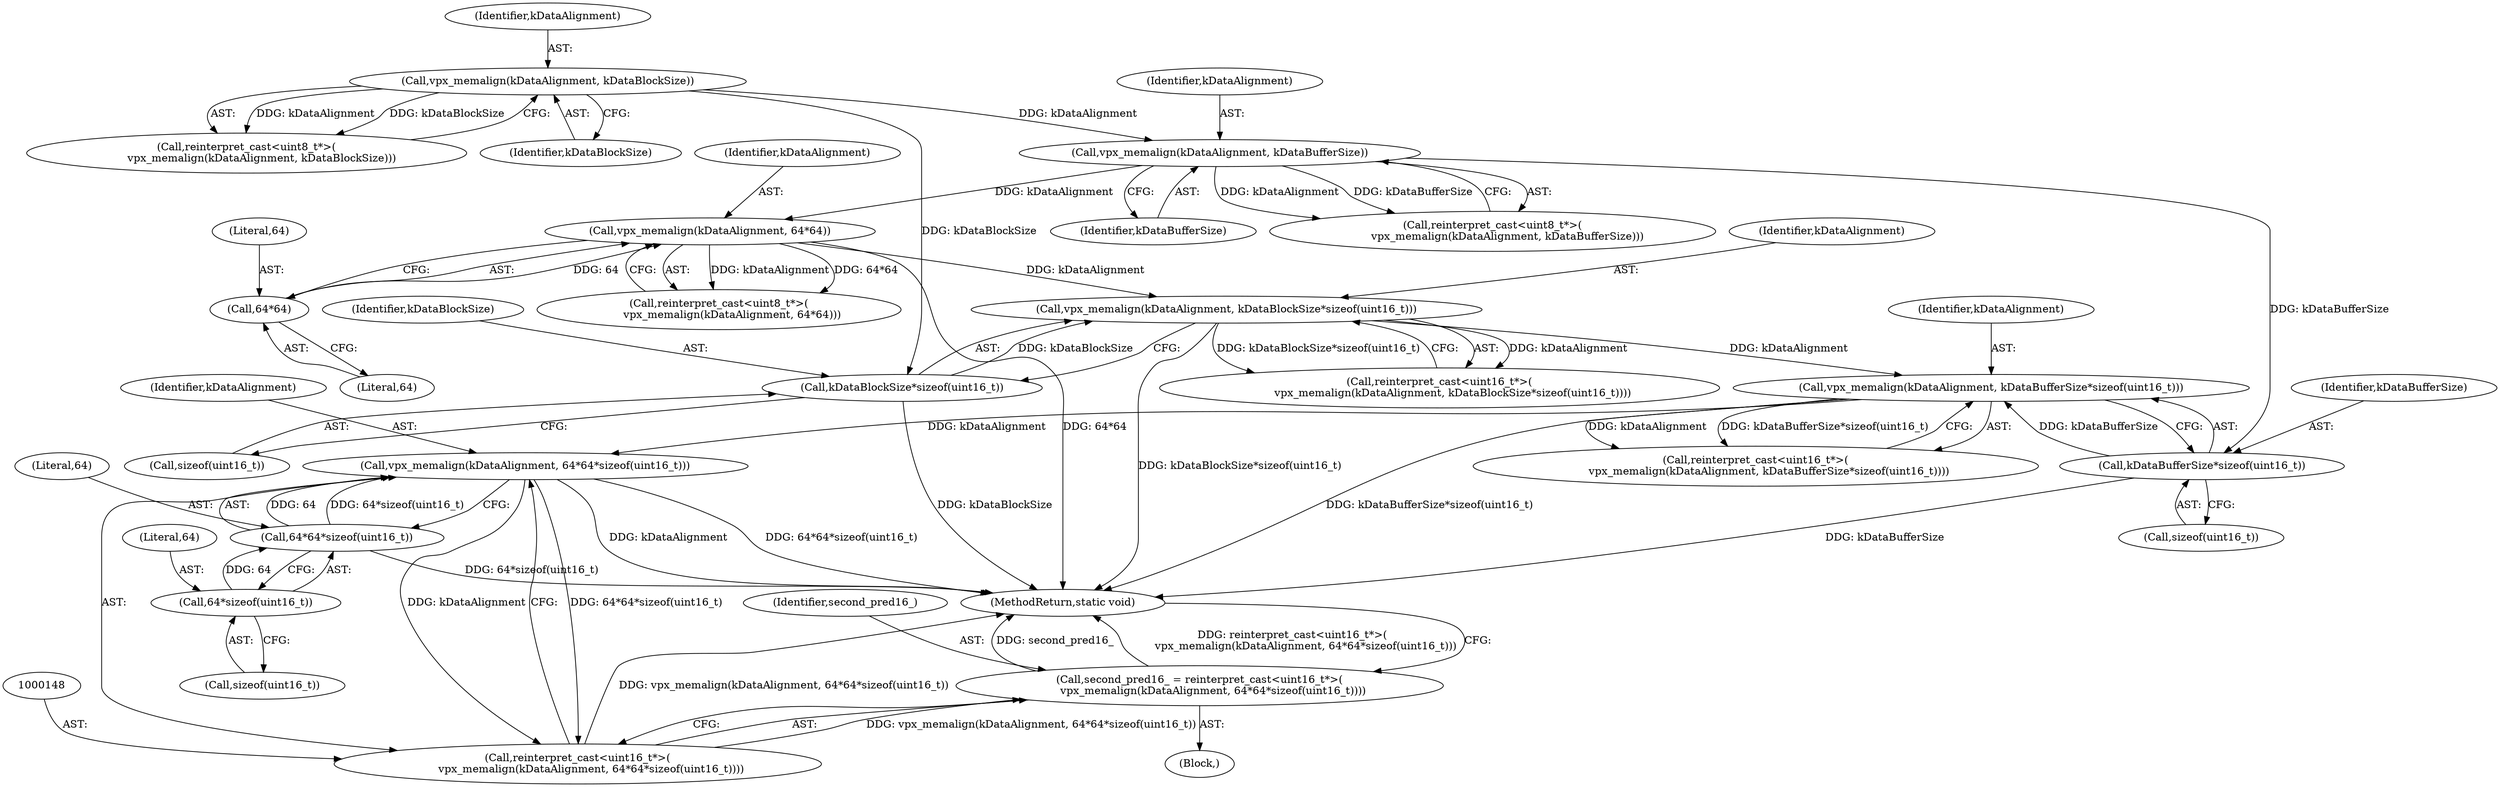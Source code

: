 digraph "0_Android_5a9753fca56f0eeb9f61e342b2fccffc364f9426_103@API" {
"1000149" [label="(Call,vpx_memalign(kDataAlignment, 64*64*sizeof(uint16_t)))"];
"1000139" [label="(Call,vpx_memalign(kDataAlignment, kDataBufferSize*sizeof(uint16_t)))"];
"1000129" [label="(Call,vpx_memalign(kDataAlignment, kDataBlockSize*sizeof(uint16_t)))"];
"1000120" [label="(Call,vpx_memalign(kDataAlignment, 64*64))"];
"1000113" [label="(Call,vpx_memalign(kDataAlignment, kDataBufferSize))"];
"1000106" [label="(Call,vpx_memalign(kDataAlignment, kDataBlockSize))"];
"1000122" [label="(Call,64*64)"];
"1000131" [label="(Call,kDataBlockSize*sizeof(uint16_t))"];
"1000141" [label="(Call,kDataBufferSize*sizeof(uint16_t))"];
"1000151" [label="(Call,64*64*sizeof(uint16_t))"];
"1000153" [label="(Call,64*sizeof(uint16_t))"];
"1000147" [label="(Call,reinterpret_cast<uint16_t*>(\n        vpx_memalign(kDataAlignment, 64*64*sizeof(uint16_t))))"];
"1000145" [label="(Call,second_pred16_ = reinterpret_cast<uint16_t*>(\n        vpx_memalign(kDataAlignment, 64*64*sizeof(uint16_t))))"];
"1000140" [label="(Identifier,kDataAlignment)"];
"1000127" [label="(Call,reinterpret_cast<uint16_t*>(\n        vpx_memalign(kDataAlignment, kDataBlockSize*sizeof(uint16_t))))"];
"1000154" [label="(Literal,64)"];
"1000141" [label="(Call,kDataBufferSize*sizeof(uint16_t))"];
"1000131" [label="(Call,kDataBlockSize*sizeof(uint16_t))"];
"1000104" [label="(Call,reinterpret_cast<uint8_t*>(\n         vpx_memalign(kDataAlignment, kDataBlockSize)))"];
"1000143" [label="(Call,sizeof(uint16_t))"];
"1000107" [label="(Identifier,kDataAlignment)"];
"1000155" [label="(Call,sizeof(uint16_t))"];
"1000108" [label="(Identifier,kDataBlockSize)"];
"1000146" [label="(Identifier,second_pred16_)"];
"1000123" [label="(Literal,64)"];
"1000113" [label="(Call,vpx_memalign(kDataAlignment, kDataBufferSize))"];
"1000124" [label="(Literal,64)"];
"1000149" [label="(Call,vpx_memalign(kDataAlignment, 64*64*sizeof(uint16_t)))"];
"1000152" [label="(Literal,64)"];
"1000147" [label="(Call,reinterpret_cast<uint16_t*>(\n        vpx_memalign(kDataAlignment, 64*64*sizeof(uint16_t))))"];
"1000114" [label="(Identifier,kDataAlignment)"];
"1000121" [label="(Identifier,kDataAlignment)"];
"1000111" [label="(Call,reinterpret_cast<uint8_t*>(\n         vpx_memalign(kDataAlignment, kDataBufferSize)))"];
"1000157" [label="(MethodReturn,static void)"];
"1000118" [label="(Call,reinterpret_cast<uint8_t*>(\n        vpx_memalign(kDataAlignment, 64*64)))"];
"1000129" [label="(Call,vpx_memalign(kDataAlignment, kDataBlockSize*sizeof(uint16_t)))"];
"1000106" [label="(Call,vpx_memalign(kDataAlignment, kDataBlockSize))"];
"1000145" [label="(Call,second_pred16_ = reinterpret_cast<uint16_t*>(\n        vpx_memalign(kDataAlignment, 64*64*sizeof(uint16_t))))"];
"1000137" [label="(Call,reinterpret_cast<uint16_t*>(\n        vpx_memalign(kDataAlignment, kDataBufferSize*sizeof(uint16_t))))"];
"1000139" [label="(Call,vpx_memalign(kDataAlignment, kDataBufferSize*sizeof(uint16_t)))"];
"1000101" [label="(Block,)"];
"1000132" [label="(Identifier,kDataBlockSize)"];
"1000120" [label="(Call,vpx_memalign(kDataAlignment, 64*64))"];
"1000115" [label="(Identifier,kDataBufferSize)"];
"1000153" [label="(Call,64*sizeof(uint16_t))"];
"1000130" [label="(Identifier,kDataAlignment)"];
"1000133" [label="(Call,sizeof(uint16_t))"];
"1000142" [label="(Identifier,kDataBufferSize)"];
"1000151" [label="(Call,64*64*sizeof(uint16_t))"];
"1000150" [label="(Identifier,kDataAlignment)"];
"1000122" [label="(Call,64*64)"];
"1000149" -> "1000147"  [label="AST: "];
"1000149" -> "1000151"  [label="CFG: "];
"1000150" -> "1000149"  [label="AST: "];
"1000151" -> "1000149"  [label="AST: "];
"1000147" -> "1000149"  [label="CFG: "];
"1000149" -> "1000157"  [label="DDG: 64*64*sizeof(uint16_t)"];
"1000149" -> "1000157"  [label="DDG: kDataAlignment"];
"1000149" -> "1000147"  [label="DDG: kDataAlignment"];
"1000149" -> "1000147"  [label="DDG: 64*64*sizeof(uint16_t)"];
"1000139" -> "1000149"  [label="DDG: kDataAlignment"];
"1000151" -> "1000149"  [label="DDG: 64"];
"1000151" -> "1000149"  [label="DDG: 64*sizeof(uint16_t)"];
"1000139" -> "1000137"  [label="AST: "];
"1000139" -> "1000141"  [label="CFG: "];
"1000140" -> "1000139"  [label="AST: "];
"1000141" -> "1000139"  [label="AST: "];
"1000137" -> "1000139"  [label="CFG: "];
"1000139" -> "1000157"  [label="DDG: kDataBufferSize*sizeof(uint16_t)"];
"1000139" -> "1000137"  [label="DDG: kDataAlignment"];
"1000139" -> "1000137"  [label="DDG: kDataBufferSize*sizeof(uint16_t)"];
"1000129" -> "1000139"  [label="DDG: kDataAlignment"];
"1000141" -> "1000139"  [label="DDG: kDataBufferSize"];
"1000129" -> "1000127"  [label="AST: "];
"1000129" -> "1000131"  [label="CFG: "];
"1000130" -> "1000129"  [label="AST: "];
"1000131" -> "1000129"  [label="AST: "];
"1000127" -> "1000129"  [label="CFG: "];
"1000129" -> "1000157"  [label="DDG: kDataBlockSize*sizeof(uint16_t)"];
"1000129" -> "1000127"  [label="DDG: kDataAlignment"];
"1000129" -> "1000127"  [label="DDG: kDataBlockSize*sizeof(uint16_t)"];
"1000120" -> "1000129"  [label="DDG: kDataAlignment"];
"1000131" -> "1000129"  [label="DDG: kDataBlockSize"];
"1000120" -> "1000118"  [label="AST: "];
"1000120" -> "1000122"  [label="CFG: "];
"1000121" -> "1000120"  [label="AST: "];
"1000122" -> "1000120"  [label="AST: "];
"1000118" -> "1000120"  [label="CFG: "];
"1000120" -> "1000157"  [label="DDG: 64*64"];
"1000120" -> "1000118"  [label="DDG: kDataAlignment"];
"1000120" -> "1000118"  [label="DDG: 64*64"];
"1000113" -> "1000120"  [label="DDG: kDataAlignment"];
"1000122" -> "1000120"  [label="DDG: 64"];
"1000113" -> "1000111"  [label="AST: "];
"1000113" -> "1000115"  [label="CFG: "];
"1000114" -> "1000113"  [label="AST: "];
"1000115" -> "1000113"  [label="AST: "];
"1000111" -> "1000113"  [label="CFG: "];
"1000113" -> "1000111"  [label="DDG: kDataAlignment"];
"1000113" -> "1000111"  [label="DDG: kDataBufferSize"];
"1000106" -> "1000113"  [label="DDG: kDataAlignment"];
"1000113" -> "1000141"  [label="DDG: kDataBufferSize"];
"1000106" -> "1000104"  [label="AST: "];
"1000106" -> "1000108"  [label="CFG: "];
"1000107" -> "1000106"  [label="AST: "];
"1000108" -> "1000106"  [label="AST: "];
"1000104" -> "1000106"  [label="CFG: "];
"1000106" -> "1000104"  [label="DDG: kDataAlignment"];
"1000106" -> "1000104"  [label="DDG: kDataBlockSize"];
"1000106" -> "1000131"  [label="DDG: kDataBlockSize"];
"1000122" -> "1000124"  [label="CFG: "];
"1000123" -> "1000122"  [label="AST: "];
"1000124" -> "1000122"  [label="AST: "];
"1000131" -> "1000133"  [label="CFG: "];
"1000132" -> "1000131"  [label="AST: "];
"1000133" -> "1000131"  [label="AST: "];
"1000131" -> "1000157"  [label="DDG: kDataBlockSize"];
"1000141" -> "1000143"  [label="CFG: "];
"1000142" -> "1000141"  [label="AST: "];
"1000143" -> "1000141"  [label="AST: "];
"1000141" -> "1000157"  [label="DDG: kDataBufferSize"];
"1000151" -> "1000153"  [label="CFG: "];
"1000152" -> "1000151"  [label="AST: "];
"1000153" -> "1000151"  [label="AST: "];
"1000151" -> "1000157"  [label="DDG: 64*sizeof(uint16_t)"];
"1000153" -> "1000151"  [label="DDG: 64"];
"1000153" -> "1000155"  [label="CFG: "];
"1000154" -> "1000153"  [label="AST: "];
"1000155" -> "1000153"  [label="AST: "];
"1000147" -> "1000145"  [label="AST: "];
"1000148" -> "1000147"  [label="AST: "];
"1000145" -> "1000147"  [label="CFG: "];
"1000147" -> "1000157"  [label="DDG: vpx_memalign(kDataAlignment, 64*64*sizeof(uint16_t))"];
"1000147" -> "1000145"  [label="DDG: vpx_memalign(kDataAlignment, 64*64*sizeof(uint16_t))"];
"1000145" -> "1000101"  [label="AST: "];
"1000146" -> "1000145"  [label="AST: "];
"1000157" -> "1000145"  [label="CFG: "];
"1000145" -> "1000157"  [label="DDG: second_pred16_"];
"1000145" -> "1000157"  [label="DDG: reinterpret_cast<uint16_t*>(\n        vpx_memalign(kDataAlignment, 64*64*sizeof(uint16_t)))"];
}
